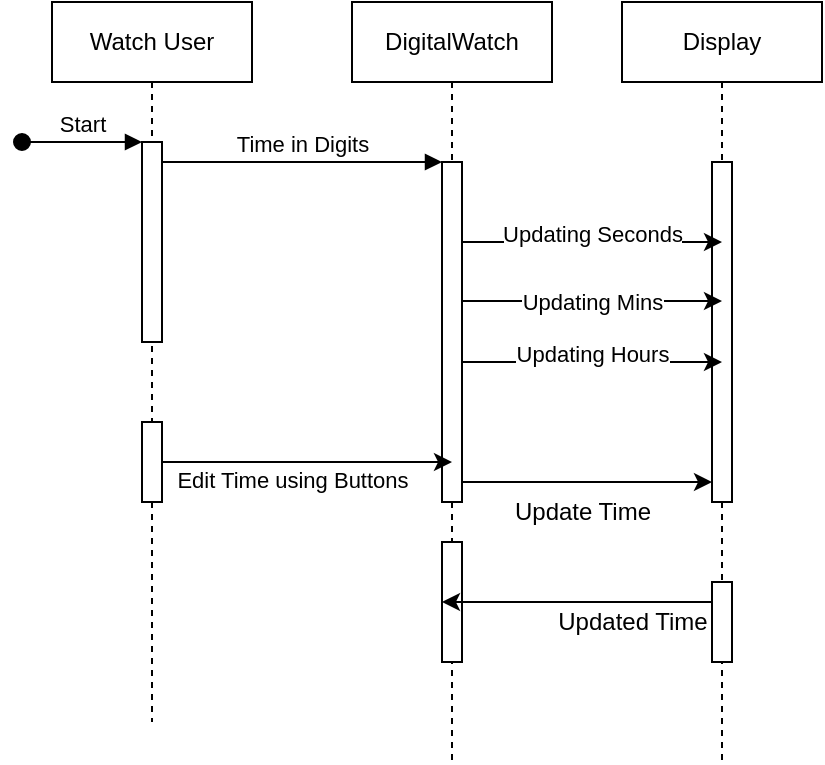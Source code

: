 <mxfile version="21.0.8" type="device"><diagram name="Page-1" id="2YBvvXClWsGukQMizWep"><mxGraphModel dx="435" dy="457" grid="1" gridSize="10" guides="1" tooltips="1" connect="1" arrows="1" fold="1" page="1" pageScale="1" pageWidth="850" pageHeight="1100" math="0" shadow="0"><root><mxCell id="0"/><mxCell id="1" parent="0"/><mxCell id="aM9ryv3xv72pqoxQDRHE-1" value="Watch User" style="shape=umlLifeline;perimeter=lifelinePerimeter;whiteSpace=wrap;html=1;container=0;dropTarget=0;collapsible=0;recursiveResize=0;outlineConnect=0;portConstraint=eastwest;newEdgeStyle={&quot;edgeStyle&quot;:&quot;elbowEdgeStyle&quot;,&quot;elbow&quot;:&quot;vertical&quot;,&quot;curved&quot;:0,&quot;rounded&quot;:0};" parent="1" vertex="1"><mxGeometry x="40" y="40" width="100" height="360" as="geometry"/></mxCell><mxCell id="aM9ryv3xv72pqoxQDRHE-2" value="" style="html=1;points=[];perimeter=orthogonalPerimeter;outlineConnect=0;targetShapes=umlLifeline;portConstraint=eastwest;newEdgeStyle={&quot;edgeStyle&quot;:&quot;elbowEdgeStyle&quot;,&quot;elbow&quot;:&quot;vertical&quot;,&quot;curved&quot;:0,&quot;rounded&quot;:0};" parent="aM9ryv3xv72pqoxQDRHE-1" vertex="1"><mxGeometry x="45" y="70" width="10" height="100" as="geometry"/></mxCell><mxCell id="aM9ryv3xv72pqoxQDRHE-3" value="Start" style="html=1;verticalAlign=bottom;startArrow=oval;endArrow=block;startSize=8;edgeStyle=elbowEdgeStyle;elbow=vertical;curved=0;rounded=0;" parent="aM9ryv3xv72pqoxQDRHE-1" target="aM9ryv3xv72pqoxQDRHE-2" edge="1"><mxGeometry relative="1" as="geometry"><mxPoint x="-15" y="70" as="sourcePoint"/></mxGeometry></mxCell><mxCell id="LvZnjFyhDQE2W-Djm9bR-14" value="" style="html=1;points=[];perimeter=orthogonalPerimeter;outlineConnect=0;targetShapes=umlLifeline;portConstraint=eastwest;newEdgeStyle={&quot;edgeStyle&quot;:&quot;elbowEdgeStyle&quot;,&quot;elbow&quot;:&quot;vertical&quot;,&quot;curved&quot;:0,&quot;rounded&quot;:0};" vertex="1" parent="aM9ryv3xv72pqoxQDRHE-1"><mxGeometry x="45" y="210" width="10" height="40" as="geometry"/></mxCell><mxCell id="aM9ryv3xv72pqoxQDRHE-5" value="DigitalWatch" style="shape=umlLifeline;perimeter=lifelinePerimeter;whiteSpace=wrap;html=1;container=0;dropTarget=0;collapsible=0;recursiveResize=0;outlineConnect=0;portConstraint=eastwest;newEdgeStyle={&quot;edgeStyle&quot;:&quot;elbowEdgeStyle&quot;,&quot;elbow&quot;:&quot;vertical&quot;,&quot;curved&quot;:0,&quot;rounded&quot;:0};" parent="1" vertex="1"><mxGeometry x="190" y="40" width="100" height="380" as="geometry"/></mxCell><mxCell id="aM9ryv3xv72pqoxQDRHE-6" value="" style="html=1;points=[];perimeter=orthogonalPerimeter;outlineConnect=0;targetShapes=umlLifeline;portConstraint=eastwest;newEdgeStyle={&quot;edgeStyle&quot;:&quot;elbowEdgeStyle&quot;,&quot;elbow&quot;:&quot;vertical&quot;,&quot;curved&quot;:0,&quot;rounded&quot;:0};" parent="aM9ryv3xv72pqoxQDRHE-5" vertex="1"><mxGeometry x="45" y="80" width="10" height="170" as="geometry"/></mxCell><mxCell id="aM9ryv3xv72pqoxQDRHE-7" value="Time in Digits" style="html=1;verticalAlign=bottom;endArrow=block;edgeStyle=elbowEdgeStyle;elbow=vertical;curved=0;rounded=0;" parent="1" source="aM9ryv3xv72pqoxQDRHE-2" target="aM9ryv3xv72pqoxQDRHE-6" edge="1"><mxGeometry relative="1" as="geometry"><mxPoint x="195" y="130" as="sourcePoint"/><Array as="points"><mxPoint x="180" y="120"/></Array></mxGeometry></mxCell><mxCell id="LvZnjFyhDQE2W-Djm9bR-2" value="Display" style="shape=umlLifeline;perimeter=lifelinePerimeter;whiteSpace=wrap;html=1;container=0;dropTarget=0;collapsible=0;recursiveResize=0;outlineConnect=0;portConstraint=eastwest;newEdgeStyle={&quot;edgeStyle&quot;:&quot;elbowEdgeStyle&quot;,&quot;elbow&quot;:&quot;vertical&quot;,&quot;curved&quot;:0,&quot;rounded&quot;:0};" vertex="1" parent="1"><mxGeometry x="325" y="40" width="100" height="380" as="geometry"/></mxCell><mxCell id="LvZnjFyhDQE2W-Djm9bR-3" value="" style="html=1;points=[];perimeter=orthogonalPerimeter;outlineConnect=0;targetShapes=umlLifeline;portConstraint=eastwest;newEdgeStyle={&quot;edgeStyle&quot;:&quot;elbowEdgeStyle&quot;,&quot;elbow&quot;:&quot;vertical&quot;,&quot;curved&quot;:0,&quot;rounded&quot;:0};" vertex="1" parent="LvZnjFyhDQE2W-Djm9bR-2"><mxGeometry x="45" y="80" width="10" height="170" as="geometry"/></mxCell><mxCell id="LvZnjFyhDQE2W-Djm9bR-4" value="" style="edgeStyle=elbowEdgeStyle;rounded=0;orthogonalLoop=1;jettySize=auto;html=1;elbow=vertical;curved=0;" edge="1" parent="1" source="aM9ryv3xv72pqoxQDRHE-6"><mxGeometry relative="1" as="geometry"><mxPoint x="375" y="160" as="targetPoint"/><Array as="points"><mxPoint x="300" y="160"/></Array></mxGeometry></mxCell><mxCell id="LvZnjFyhDQE2W-Djm9bR-5" value="Updating Seconds" style="edgeLabel;html=1;align=center;verticalAlign=middle;resizable=0;points=[];" vertex="1" connectable="0" parent="LvZnjFyhDQE2W-Djm9bR-4"><mxGeometry x="-0.382" y="4" relative="1" as="geometry"><mxPoint x="25" as="offset"/></mxGeometry></mxCell><mxCell id="LvZnjFyhDQE2W-Djm9bR-7" value="" style="edgeStyle=elbowEdgeStyle;rounded=0;orthogonalLoop=1;jettySize=auto;html=1;elbow=vertical;curved=0;" edge="1" parent="1"><mxGeometry relative="1" as="geometry"><mxPoint x="245" y="189.5" as="sourcePoint"/><mxPoint x="375" y="189.5" as="targetPoint"/><Array as="points"><mxPoint x="300" y="189.5"/></Array></mxGeometry></mxCell><mxCell id="LvZnjFyhDQE2W-Djm9bR-8" value="Updating Mins" style="edgeLabel;html=1;align=center;verticalAlign=middle;resizable=0;points=[];" vertex="1" connectable="0" parent="LvZnjFyhDQE2W-Djm9bR-7"><mxGeometry x="-0.382" y="4" relative="1" as="geometry"><mxPoint x="25" y="4" as="offset"/></mxGeometry></mxCell><mxCell id="LvZnjFyhDQE2W-Djm9bR-9" value="" style="edgeStyle=elbowEdgeStyle;rounded=0;orthogonalLoop=1;jettySize=auto;html=1;elbow=vertical;curved=0;" edge="1" parent="1"><mxGeometry relative="1" as="geometry"><mxPoint x="245" y="220" as="sourcePoint"/><mxPoint x="375" y="220" as="targetPoint"/><Array as="points"><mxPoint x="300" y="220"/></Array></mxGeometry></mxCell><mxCell id="LvZnjFyhDQE2W-Djm9bR-10" value="Updating Hours" style="edgeLabel;html=1;align=center;verticalAlign=middle;resizable=0;points=[];" vertex="1" connectable="0" parent="LvZnjFyhDQE2W-Djm9bR-9"><mxGeometry x="-0.382" y="4" relative="1" as="geometry"><mxPoint x="25" as="offset"/></mxGeometry></mxCell><mxCell id="LvZnjFyhDQE2W-Djm9bR-11" value="" style="edgeStyle=elbowEdgeStyle;rounded=0;orthogonalLoop=1;jettySize=auto;html=1;elbow=vertical;curved=0;exitX=0.5;exitY=0.2;exitDx=0;exitDy=0;exitPerimeter=0;" edge="1" parent="1"><mxGeometry relative="1" as="geometry"><mxPoint x="95" y="270" as="sourcePoint"/><mxPoint x="240" y="270" as="targetPoint"/><Array as="points"><mxPoint x="216" y="270"/><mxPoint x="176" y="250"/></Array></mxGeometry></mxCell><mxCell id="LvZnjFyhDQE2W-Djm9bR-12" value="Edit Time using Buttons" style="edgeLabel;html=1;align=center;verticalAlign=middle;resizable=0;points=[];" vertex="1" connectable="0" parent="LvZnjFyhDQE2W-Djm9bR-11"><mxGeometry x="-0.128" y="2" relative="1" as="geometry"><mxPoint x="2" y="11" as="offset"/></mxGeometry></mxCell><mxCell id="LvZnjFyhDQE2W-Djm9bR-15" value="" style="html=1;points=[];perimeter=orthogonalPerimeter;outlineConnect=0;targetShapes=umlLifeline;portConstraint=eastwest;newEdgeStyle={&quot;edgeStyle&quot;:&quot;elbowEdgeStyle&quot;,&quot;elbow&quot;:&quot;vertical&quot;,&quot;curved&quot;:0,&quot;rounded&quot;:0};" vertex="1" parent="1"><mxGeometry x="235" y="310" width="10" height="60" as="geometry"/></mxCell><mxCell id="LvZnjFyhDQE2W-Djm9bR-24" value="" style="edgeStyle=elbowEdgeStyle;rounded=0;orthogonalLoop=1;jettySize=auto;html=1;elbow=vertical;curved=0;" edge="1" parent="1" source="aM9ryv3xv72pqoxQDRHE-6" target="LvZnjFyhDQE2W-Djm9bR-3"><mxGeometry relative="1" as="geometry"><mxPoint x="355" y="285" as="sourcePoint"/><mxPoint x="210" y="285" as="targetPoint"/><Array as="points"><mxPoint x="300" y="280"/></Array></mxGeometry></mxCell><mxCell id="LvZnjFyhDQE2W-Djm9bR-25" value="Update Time" style="text;html=1;align=center;verticalAlign=middle;resizable=0;points=[];autosize=1;strokeColor=none;fillColor=none;" vertex="1" parent="1"><mxGeometry x="260" y="280" width="90" height="30" as="geometry"/></mxCell><mxCell id="LvZnjFyhDQE2W-Djm9bR-26" value="" style="edgeStyle=elbowEdgeStyle;rounded=0;orthogonalLoop=1;jettySize=auto;html=1;elbow=vertical;curved=0;" edge="1" parent="1"><mxGeometry relative="1" as="geometry"><mxPoint x="380" y="340" as="sourcePoint"/><mxPoint x="235" y="340" as="targetPoint"/></mxGeometry></mxCell><mxCell id="LvZnjFyhDQE2W-Djm9bR-27" value="Updated Time" style="text;html=1;align=center;verticalAlign=middle;resizable=0;points=[];autosize=1;strokeColor=none;fillColor=none;" vertex="1" parent="1"><mxGeometry x="280" y="335" width="100" height="30" as="geometry"/></mxCell><mxCell id="LvZnjFyhDQE2W-Djm9bR-23" value="" style="html=1;points=[];perimeter=orthogonalPerimeter;outlineConnect=0;targetShapes=umlLifeline;portConstraint=eastwest;newEdgeStyle={&quot;edgeStyle&quot;:&quot;elbowEdgeStyle&quot;,&quot;elbow&quot;:&quot;vertical&quot;,&quot;curved&quot;:0,&quot;rounded&quot;:0};" vertex="1" parent="1"><mxGeometry x="370" y="330" width="10" height="40" as="geometry"/></mxCell></root></mxGraphModel></diagram></mxfile>
